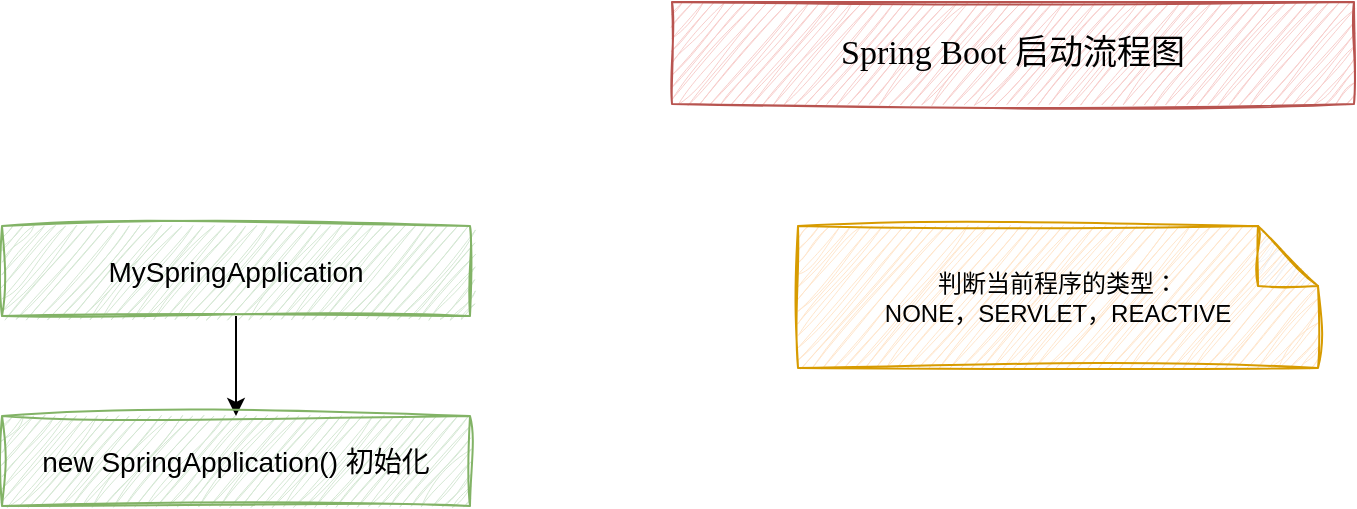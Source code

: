 <mxfile version="22.1.17" type="github">
  <diagram name="第 1 页" id="Fsyrpo6MKxdmgfVPUVB8">
    <mxGraphModel dx="1718" dy="900" grid="1" gridSize="10" guides="1" tooltips="1" connect="1" arrows="1" fold="1" page="0" pageScale="1" pageWidth="827" pageHeight="1169" math="0" shadow="0">
      <root>
        <mxCell id="0" />
        <mxCell id="1" parent="0" />
        <mxCell id="1MuV_IucEmC4G-RkcaJf-1" value="&lt;font face=&quot;楷体&quot; style=&quot;font-size: 17px;&quot;&gt;Spring Boot 启动流程图&lt;/font&gt;" style="rounded=0;whiteSpace=wrap;html=1;fillColor=#f8cecc;strokeColor=#b85450;sketch=1;curveFitting=1;jiggle=2;" parent="1" vertex="1">
          <mxGeometry x="-83" y="-127" width="341" height="51" as="geometry" />
        </mxCell>
        <mxCell id="GrhtgEDJioB49mtgLCL9-1" style="edgeStyle=orthogonalEdgeStyle;rounded=0;orthogonalLoop=1;jettySize=auto;html=1;fontFamily=Helvetica;fontSize=12;fontColor=default;" parent="1" source="NG0EGLZM-to8MOZyw5YY-2" target="GrhtgEDJioB49mtgLCL9-2" edge="1">
          <mxGeometry relative="1" as="geometry">
            <mxPoint x="-301" y="77" as="targetPoint" />
          </mxGeometry>
        </mxCell>
        <mxCell id="NG0EGLZM-to8MOZyw5YY-2" value="&lt;font style=&quot;font-size: 14px;&quot;&gt;MySpringApplication&lt;/font&gt;" style="rounded=0;whiteSpace=wrap;html=1;sketch=1;jiggle=2;curveFitting=1;strokeColor=#82b366;align=center;verticalAlign=middle;fontFamily=Helvetica;fontSize=12;fillColor=#d5e8d4;" parent="1" vertex="1">
          <mxGeometry x="-418" y="-15" width="234" height="45" as="geometry" />
        </mxCell>
        <mxCell id="GrhtgEDJioB49mtgLCL9-2" value="&lt;font style=&quot;font-size: 14px;&quot;&gt;new SpringApplication() 初始化&lt;/font&gt;" style="rounded=0;whiteSpace=wrap;html=1;sketch=1;jiggle=2;curveFitting=1;strokeColor=#82b366;align=center;verticalAlign=middle;fontFamily=Helvetica;fontSize=12;fillColor=#d5e8d4;" parent="1" vertex="1">
          <mxGeometry x="-418" y="80" width="234" height="45" as="geometry" />
        </mxCell>
        <mxCell id="GrhtgEDJioB49mtgLCL9-3" value="判断当前程序的类型：&lt;br&gt;NONE，SERVLET，REACTIVE" style="shape=note;whiteSpace=wrap;html=1;backgroundOutline=1;darkOpacity=0.05;rounded=0;sketch=1;jiggle=2;curveFitting=1;strokeColor=#d79b00;align=center;verticalAlign=middle;fontFamily=Helvetica;fontSize=12;fillColor=#ffe6cc;" parent="1" vertex="1">
          <mxGeometry x="-20" y="-15" width="260" height="71" as="geometry" />
        </mxCell>
      </root>
    </mxGraphModel>
  </diagram>
</mxfile>
